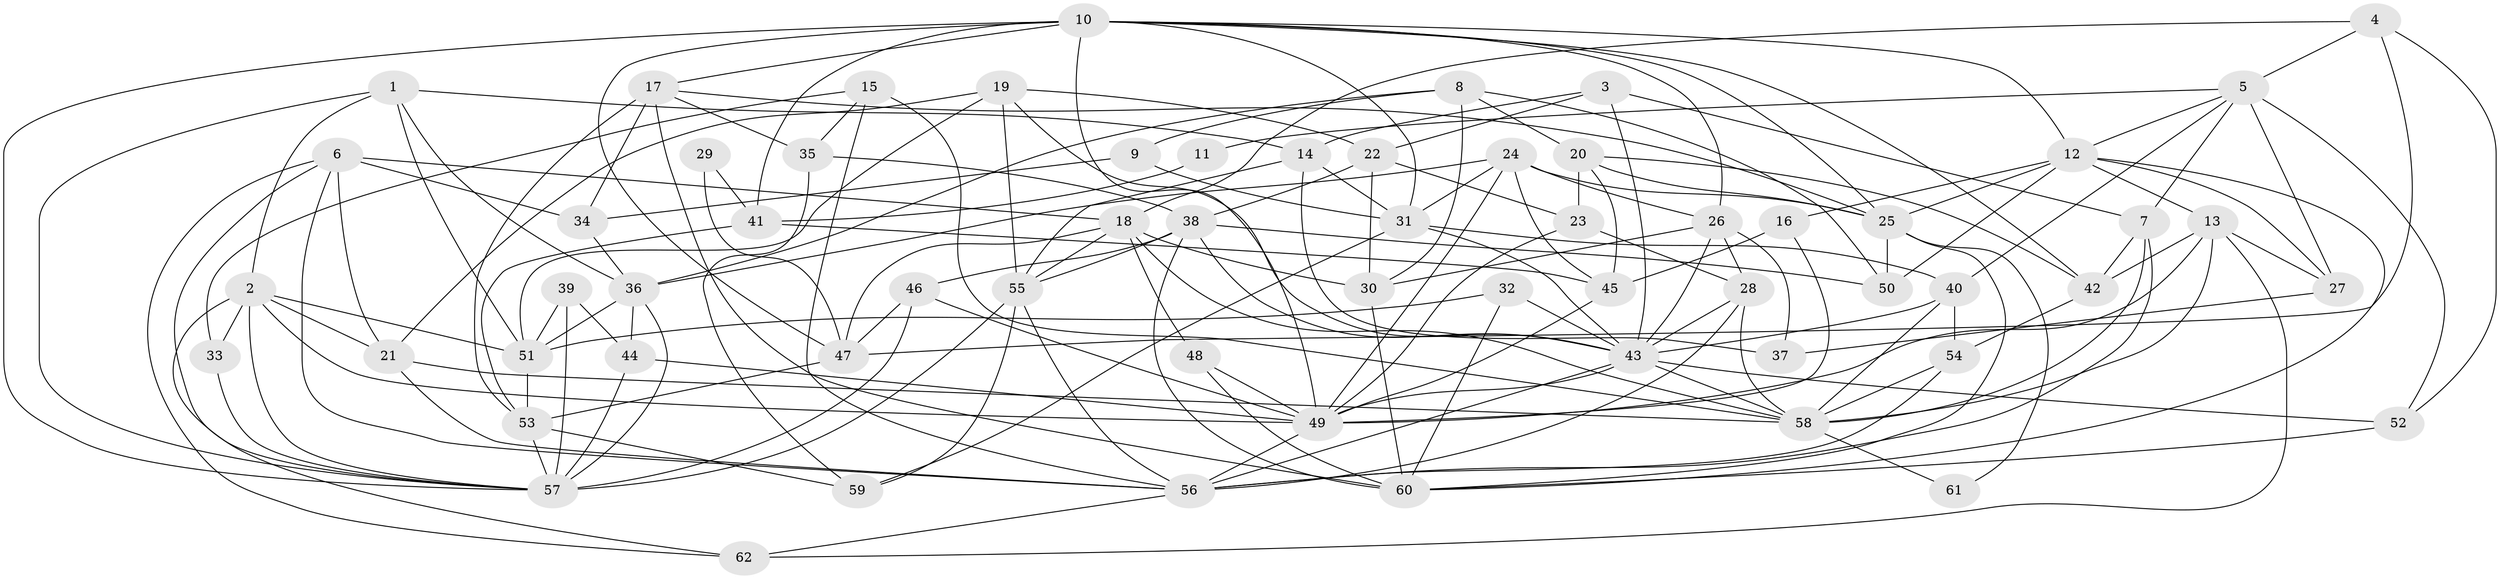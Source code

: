 // original degree distribution, {4: 0.2682926829268293, 2: 0.12195121951219512, 5: 0.18699186991869918, 3: 0.2682926829268293, 6: 0.13821138211382114, 7: 0.016260162601626018}
// Generated by graph-tools (version 1.1) at 2025/02/03/09/25 03:02:13]
// undirected, 62 vertices, 170 edges
graph export_dot {
graph [start="1"]
  node [color=gray90,style=filled];
  1;
  2;
  3;
  4;
  5;
  6;
  7;
  8;
  9;
  10;
  11;
  12;
  13;
  14;
  15;
  16;
  17;
  18;
  19;
  20;
  21;
  22;
  23;
  24;
  25;
  26;
  27;
  28;
  29;
  30;
  31;
  32;
  33;
  34;
  35;
  36;
  37;
  38;
  39;
  40;
  41;
  42;
  43;
  44;
  45;
  46;
  47;
  48;
  49;
  50;
  51;
  52;
  53;
  54;
  55;
  56;
  57;
  58;
  59;
  60;
  61;
  62;
  1 -- 2 [weight=1.0];
  1 -- 14 [weight=1.0];
  1 -- 36 [weight=1.0];
  1 -- 51 [weight=1.0];
  1 -- 57 [weight=1.0];
  2 -- 21 [weight=2.0];
  2 -- 33 [weight=1.0];
  2 -- 49 [weight=1.0];
  2 -- 51 [weight=1.0];
  2 -- 57 [weight=1.0];
  2 -- 62 [weight=1.0];
  3 -- 7 [weight=1.0];
  3 -- 14 [weight=1.0];
  3 -- 22 [weight=1.0];
  3 -- 43 [weight=1.0];
  4 -- 5 [weight=1.0];
  4 -- 18 [weight=1.0];
  4 -- 47 [weight=1.0];
  4 -- 52 [weight=1.0];
  5 -- 7 [weight=1.0];
  5 -- 11 [weight=1.0];
  5 -- 12 [weight=1.0];
  5 -- 27 [weight=2.0];
  5 -- 40 [weight=1.0];
  5 -- 52 [weight=1.0];
  6 -- 18 [weight=2.0];
  6 -- 21 [weight=1.0];
  6 -- 34 [weight=1.0];
  6 -- 56 [weight=1.0];
  6 -- 57 [weight=1.0];
  6 -- 62 [weight=1.0];
  7 -- 42 [weight=1.0];
  7 -- 56 [weight=1.0];
  7 -- 58 [weight=1.0];
  8 -- 9 [weight=1.0];
  8 -- 20 [weight=1.0];
  8 -- 30 [weight=1.0];
  8 -- 36 [weight=1.0];
  8 -- 50 [weight=1.0];
  9 -- 31 [weight=1.0];
  9 -- 34 [weight=1.0];
  10 -- 12 [weight=1.0];
  10 -- 17 [weight=1.0];
  10 -- 25 [weight=1.0];
  10 -- 26 [weight=1.0];
  10 -- 31 [weight=1.0];
  10 -- 41 [weight=2.0];
  10 -- 42 [weight=1.0];
  10 -- 47 [weight=1.0];
  10 -- 49 [weight=1.0];
  10 -- 57 [weight=1.0];
  11 -- 41 [weight=1.0];
  12 -- 13 [weight=1.0];
  12 -- 16 [weight=1.0];
  12 -- 25 [weight=1.0];
  12 -- 27 [weight=1.0];
  12 -- 50 [weight=1.0];
  12 -- 60 [weight=1.0];
  13 -- 27 [weight=1.0];
  13 -- 42 [weight=1.0];
  13 -- 49 [weight=1.0];
  13 -- 58 [weight=1.0];
  13 -- 62 [weight=1.0];
  14 -- 31 [weight=1.0];
  14 -- 37 [weight=2.0];
  14 -- 55 [weight=1.0];
  15 -- 33 [weight=1.0];
  15 -- 35 [weight=1.0];
  15 -- 56 [weight=1.0];
  15 -- 58 [weight=1.0];
  16 -- 45 [weight=1.0];
  16 -- 49 [weight=1.0];
  17 -- 25 [weight=1.0];
  17 -- 34 [weight=1.0];
  17 -- 35 [weight=1.0];
  17 -- 53 [weight=1.0];
  17 -- 60 [weight=2.0];
  18 -- 30 [weight=1.0];
  18 -- 47 [weight=1.0];
  18 -- 48 [weight=1.0];
  18 -- 55 [weight=1.0];
  18 -- 58 [weight=1.0];
  19 -- 21 [weight=1.0];
  19 -- 22 [weight=1.0];
  19 -- 43 [weight=1.0];
  19 -- 51 [weight=1.0];
  19 -- 55 [weight=1.0];
  20 -- 23 [weight=1.0];
  20 -- 25 [weight=1.0];
  20 -- 42 [weight=1.0];
  20 -- 45 [weight=1.0];
  21 -- 56 [weight=1.0];
  21 -- 58 [weight=1.0];
  22 -- 23 [weight=1.0];
  22 -- 30 [weight=1.0];
  22 -- 38 [weight=1.0];
  23 -- 28 [weight=1.0];
  23 -- 49 [weight=1.0];
  24 -- 25 [weight=1.0];
  24 -- 26 [weight=1.0];
  24 -- 31 [weight=1.0];
  24 -- 36 [weight=1.0];
  24 -- 45 [weight=1.0];
  24 -- 49 [weight=2.0];
  25 -- 50 [weight=1.0];
  25 -- 60 [weight=1.0];
  25 -- 61 [weight=1.0];
  26 -- 28 [weight=1.0];
  26 -- 30 [weight=1.0];
  26 -- 37 [weight=1.0];
  26 -- 43 [weight=1.0];
  27 -- 37 [weight=1.0];
  28 -- 43 [weight=1.0];
  28 -- 56 [weight=1.0];
  28 -- 58 [weight=1.0];
  29 -- 41 [weight=1.0];
  29 -- 47 [weight=1.0];
  30 -- 60 [weight=1.0];
  31 -- 40 [weight=1.0];
  31 -- 43 [weight=1.0];
  31 -- 59 [weight=1.0];
  32 -- 43 [weight=1.0];
  32 -- 51 [weight=1.0];
  32 -- 60 [weight=1.0];
  33 -- 57 [weight=1.0];
  34 -- 36 [weight=1.0];
  35 -- 38 [weight=1.0];
  35 -- 59 [weight=1.0];
  36 -- 44 [weight=1.0];
  36 -- 51 [weight=1.0];
  36 -- 57 [weight=1.0];
  38 -- 43 [weight=2.0];
  38 -- 46 [weight=1.0];
  38 -- 50 [weight=2.0];
  38 -- 55 [weight=1.0];
  38 -- 60 [weight=1.0];
  39 -- 44 [weight=1.0];
  39 -- 51 [weight=1.0];
  39 -- 57 [weight=2.0];
  40 -- 43 [weight=1.0];
  40 -- 54 [weight=1.0];
  40 -- 58 [weight=1.0];
  41 -- 45 [weight=1.0];
  41 -- 53 [weight=1.0];
  42 -- 54 [weight=1.0];
  43 -- 49 [weight=1.0];
  43 -- 52 [weight=1.0];
  43 -- 56 [weight=1.0];
  43 -- 58 [weight=1.0];
  44 -- 49 [weight=1.0];
  44 -- 57 [weight=1.0];
  45 -- 49 [weight=1.0];
  46 -- 47 [weight=1.0];
  46 -- 49 [weight=1.0];
  46 -- 57 [weight=1.0];
  47 -- 53 [weight=1.0];
  48 -- 49 [weight=1.0];
  48 -- 60 [weight=1.0];
  49 -- 56 [weight=1.0];
  51 -- 53 [weight=1.0];
  52 -- 60 [weight=1.0];
  53 -- 57 [weight=1.0];
  53 -- 59 [weight=1.0];
  54 -- 56 [weight=1.0];
  54 -- 58 [weight=1.0];
  55 -- 56 [weight=1.0];
  55 -- 57 [weight=1.0];
  55 -- 59 [weight=1.0];
  56 -- 62 [weight=1.0];
  58 -- 61 [weight=1.0];
}
